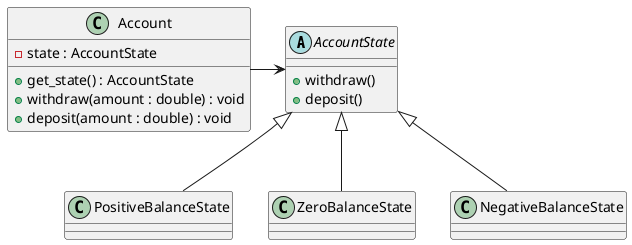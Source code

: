 @startuml
              abstract class AccountState {
                  +withdraw()
                  +deposit()
              }

              class PositiveBalanceState {
              }

              class ZeroBalanceState {
              }

              class NegativeBalanceState {
              }

              class Account {
                  -state : AccountState
                  +get_state() : AccountState
                  +withdraw(amount : double) : void
                  +deposit(amount : double) : void
              }

              AccountState <|-- PositiveBalanceState
              AccountState <|-- ZeroBalanceState
              AccountState <|-- NegativeBalanceState
              Account -> AccountState
              @enduml